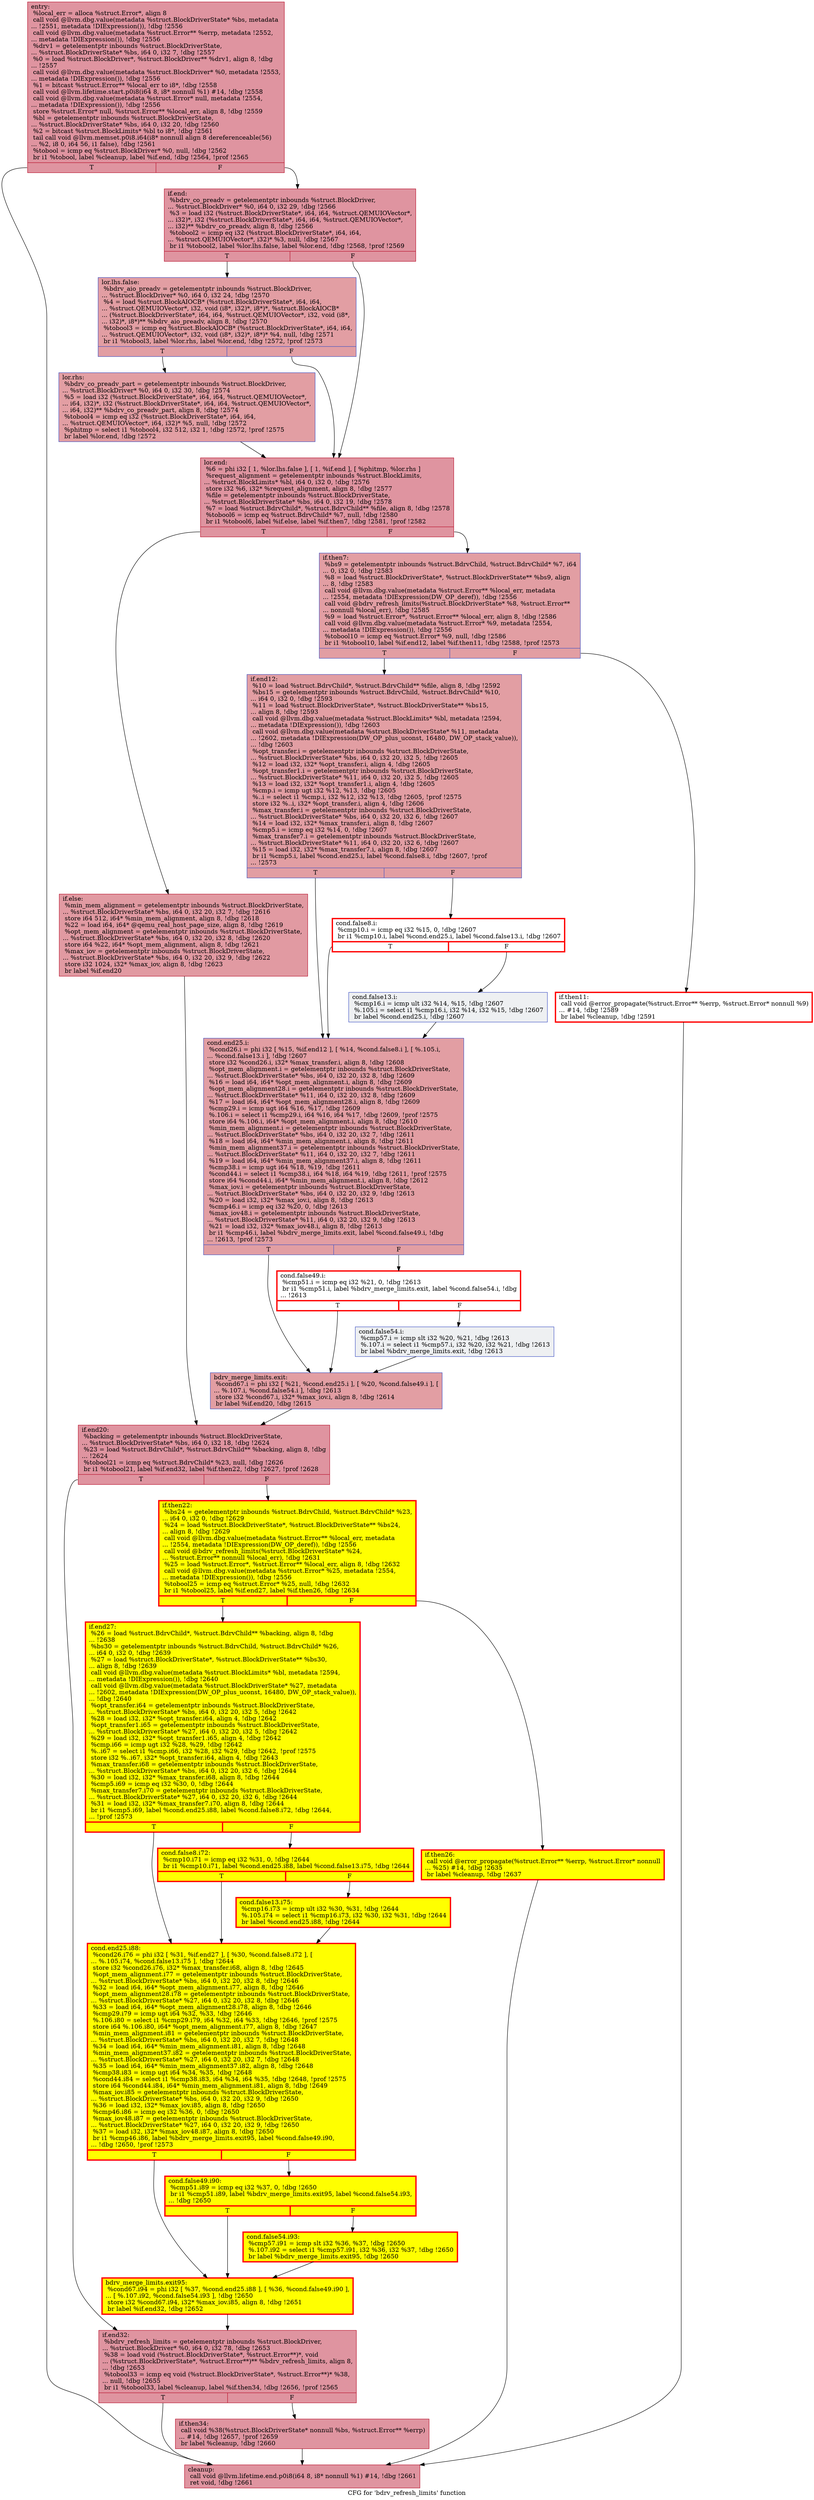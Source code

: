 digraph "CFG for 'bdrv_refresh_limits' function" {
	label="CFG for 'bdrv_refresh_limits' function";

	Node0x55cda4291dc0 [shape=record,color="#b70d28ff", style=filled, fillcolor="#b70d2870",label="{entry:\l  %local_err = alloca %struct.Error*, align 8\l  call void @llvm.dbg.value(metadata %struct.BlockDriverState* %bs, metadata\l... !2551, metadata !DIExpression()), !dbg !2556\l  call void @llvm.dbg.value(metadata %struct.Error** %errp, metadata !2552,\l... metadata !DIExpression()), !dbg !2556\l  %drv1 = getelementptr inbounds %struct.BlockDriverState,\l... %struct.BlockDriverState* %bs, i64 0, i32 7, !dbg !2557\l  %0 = load %struct.BlockDriver*, %struct.BlockDriver** %drv1, align 8, !dbg\l... !2557\l  call void @llvm.dbg.value(metadata %struct.BlockDriver* %0, metadata !2553,\l... metadata !DIExpression()), !dbg !2556\l  %1 = bitcast %struct.Error** %local_err to i8*, !dbg !2558\l  call void @llvm.lifetime.start.p0i8(i64 8, i8* nonnull %1) #14, !dbg !2558\l  call void @llvm.dbg.value(metadata %struct.Error* null, metadata !2554,\l... metadata !DIExpression()), !dbg !2556\l  store %struct.Error* null, %struct.Error** %local_err, align 8, !dbg !2559\l  %bl = getelementptr inbounds %struct.BlockDriverState,\l... %struct.BlockDriverState* %bs, i64 0, i32 20, !dbg !2560\l  %2 = bitcast %struct.BlockLimits* %bl to i8*, !dbg !2561\l  tail call void @llvm.memset.p0i8.i64(i8* nonnull align 8 dereferenceable(56)\l... %2, i8 0, i64 56, i1 false), !dbg !2561\l  %tobool = icmp eq %struct.BlockDriver* %0, null, !dbg !2562\l  br i1 %tobool, label %cleanup, label %if.end, !dbg !2564, !prof !2565\l|{<s0>T|<s1>F}}"];
	Node0x55cda4291dc0:s0 -> Node0x55cda429e560;
	Node0x55cda4291dc0:s1 -> Node0x55cda429e030;
	Node0x55cda429e030 [shape=record,color="#b70d28ff", style=filled, fillcolor="#b70d2870",label="{if.end:                                           \l  %bdrv_co_preadv = getelementptr inbounds %struct.BlockDriver,\l... %struct.BlockDriver* %0, i64 0, i32 29, !dbg !2566\l  %3 = load i32 (%struct.BlockDriverState*, i64, i64, %struct.QEMUIOVector*,\l... i32)*, i32 (%struct.BlockDriverState*, i64, i64, %struct.QEMUIOVector*,\l... i32)** %bdrv_co_preadv, align 8, !dbg !2566\l  %tobool2 = icmp eq i32 (%struct.BlockDriverState*, i64, i64,\l... %struct.QEMUIOVector*, i32)* %3, null, !dbg !2567\l  br i1 %tobool2, label %lor.lhs.false, label %lor.end, !dbg !2568, !prof !2569\l|{<s0>T|<s1>F}}"];
	Node0x55cda429e030:s0 -> Node0x55cda429e940;
	Node0x55cda429e030:s1 -> Node0x55cda429e860;
	Node0x55cda429e940 [shape=record,color="#3d50c3ff", style=filled, fillcolor="#be242e70",label="{lor.lhs.false:                                    \l  %bdrv_aio_preadv = getelementptr inbounds %struct.BlockDriver,\l... %struct.BlockDriver* %0, i64 0, i32 24, !dbg !2570\l  %4 = load %struct.BlockAIOCB* (%struct.BlockDriverState*, i64, i64,\l... %struct.QEMUIOVector*, i32, void (i8*, i32)*, i8*)*, %struct.BlockAIOCB*\l... (%struct.BlockDriverState*, i64, i64, %struct.QEMUIOVector*, i32, void (i8*,\l... i32)*, i8*)** %bdrv_aio_preadv, align 8, !dbg !2570\l  %tobool3 = icmp eq %struct.BlockAIOCB* (%struct.BlockDriverState*, i64, i64,\l... %struct.QEMUIOVector*, i32, void (i8*, i32)*, i8*)* %4, null, !dbg !2571\l  br i1 %tobool3, label %lor.rhs, label %lor.end, !dbg !2572, !prof !2573\l|{<s0>T|<s1>F}}"];
	Node0x55cda429e940:s0 -> Node0x55cda429e8d0;
	Node0x55cda429e940:s1 -> Node0x55cda429e860;
	Node0x55cda429e8d0 [shape=record,color="#3d50c3ff", style=filled, fillcolor="#be242e70",label="{lor.rhs:                                          \l  %bdrv_co_preadv_part = getelementptr inbounds %struct.BlockDriver,\l... %struct.BlockDriver* %0, i64 0, i32 30, !dbg !2574\l  %5 = load i32 (%struct.BlockDriverState*, i64, i64, %struct.QEMUIOVector*,\l... i64, i32)*, i32 (%struct.BlockDriverState*, i64, i64, %struct.QEMUIOVector*,\l... i64, i32)** %bdrv_co_preadv_part, align 8, !dbg !2574\l  %tobool4 = icmp eq i32 (%struct.BlockDriverState*, i64, i64,\l... %struct.QEMUIOVector*, i64, i32)* %5, null, !dbg !2572\l  %phitmp = select i1 %tobool4, i32 512, i32 1, !dbg !2572, !prof !2575\l  br label %lor.end, !dbg !2572\l}"];
	Node0x55cda429e8d0 -> Node0x55cda429e860;
	Node0x55cda429e860 [shape=record,color="#b70d28ff", style=filled, fillcolor="#b70d2870",label="{lor.end:                                          \l  %6 = phi i32 [ 1, %lor.lhs.false ], [ 1, %if.end ], [ %phitmp, %lor.rhs ]\l  %request_alignment = getelementptr inbounds %struct.BlockLimits,\l... %struct.BlockLimits* %bl, i64 0, i32 0, !dbg !2576\l  store i32 %6, i32* %request_alignment, align 8, !dbg !2577\l  %file = getelementptr inbounds %struct.BlockDriverState,\l... %struct.BlockDriverState* %bs, i64 0, i32 19, !dbg !2578\l  %7 = load %struct.BdrvChild*, %struct.BdrvChild** %file, align 8, !dbg !2578\l  %tobool6 = icmp eq %struct.BdrvChild* %7, null, !dbg !2580\l  br i1 %tobool6, label %if.else, label %if.then7, !dbg !2581, !prof !2582\l|{<s0>T|<s1>F}}"];
	Node0x55cda429e860:s0 -> Node0x55cda42a0780;
	Node0x55cda429e860:s1 -> Node0x55cda42a06a0;
	Node0x55cda42a06a0 [shape=record,color="#3d50c3ff", style=filled, fillcolor="#be242e70",label="{if.then7:                                         \l  %bs9 = getelementptr inbounds %struct.BdrvChild, %struct.BdrvChild* %7, i64\l... 0, i32 0, !dbg !2583\l  %8 = load %struct.BlockDriverState*, %struct.BlockDriverState** %bs9, align\l... 8, !dbg !2583\l  call void @llvm.dbg.value(metadata %struct.Error** %local_err, metadata\l... !2554, metadata !DIExpression(DW_OP_deref)), !dbg !2556\l  call void @bdrv_refresh_limits(%struct.BlockDriverState* %8, %struct.Error**\l... nonnull %local_err), !dbg !2585\l  %9 = load %struct.Error*, %struct.Error** %local_err, align 8, !dbg !2586\l  call void @llvm.dbg.value(metadata %struct.Error* %9, metadata !2554,\l... metadata !DIExpression()), !dbg !2556\l  %tobool10 = icmp eq %struct.Error* %9, null, !dbg !2586\l  br i1 %tobool10, label %if.end12, label %if.then11, !dbg !2588, !prof !2573\l|{<s0>T|<s1>F}}"];
	Node0x55cda42a06a0:s0 -> Node0x55cda42a1240;
	Node0x55cda42a06a0:s1 -> Node0x55cda42a11d0;
	Node0x55cda42a11d0 [shape=record,penwidth=3.0, color="red",label="{if.then11:                                        \l  call void @error_propagate(%struct.Error** %errp, %struct.Error* nonnull %9)\l... #14, !dbg !2589\l  br label %cleanup, !dbg !2591\l}"];
	Node0x55cda42a11d0 -> Node0x55cda429e560;
	Node0x55cda42a1240 [shape=record,color="#3d50c3ff", style=filled, fillcolor="#be242e70",label="{if.end12:                                         \l  %10 = load %struct.BdrvChild*, %struct.BdrvChild** %file, align 8, !dbg !2592\l  %bs15 = getelementptr inbounds %struct.BdrvChild, %struct.BdrvChild* %10,\l... i64 0, i32 0, !dbg !2593\l  %11 = load %struct.BlockDriverState*, %struct.BlockDriverState** %bs15,\l... align 8, !dbg !2593\l  call void @llvm.dbg.value(metadata %struct.BlockLimits* %bl, metadata !2594,\l... metadata !DIExpression()), !dbg !2603\l  call void @llvm.dbg.value(metadata %struct.BlockDriverState* %11, metadata\l... !2602, metadata !DIExpression(DW_OP_plus_uconst, 16480, DW_OP_stack_value)),\l... !dbg !2603\l  %opt_transfer.i = getelementptr inbounds %struct.BlockDriverState,\l... %struct.BlockDriverState* %bs, i64 0, i32 20, i32 5, !dbg !2605\l  %12 = load i32, i32* %opt_transfer.i, align 4, !dbg !2605\l  %opt_transfer1.i = getelementptr inbounds %struct.BlockDriverState,\l... %struct.BlockDriverState* %11, i64 0, i32 20, i32 5, !dbg !2605\l  %13 = load i32, i32* %opt_transfer1.i, align 4, !dbg !2605\l  %cmp.i = icmp ugt i32 %12, %13, !dbg !2605\l  %..i = select i1 %cmp.i, i32 %12, i32 %13, !dbg !2605, !prof !2575\l  store i32 %..i, i32* %opt_transfer.i, align 4, !dbg !2606\l  %max_transfer.i = getelementptr inbounds %struct.BlockDriverState,\l... %struct.BlockDriverState* %bs, i64 0, i32 20, i32 6, !dbg !2607\l  %14 = load i32, i32* %max_transfer.i, align 8, !dbg !2607\l  %cmp5.i = icmp eq i32 %14, 0, !dbg !2607\l  %max_transfer7.i = getelementptr inbounds %struct.BlockDriverState,\l... %struct.BlockDriverState* %11, i64 0, i32 20, i32 6, !dbg !2607\l  %15 = load i32, i32* %max_transfer7.i, align 8, !dbg !2607\l  br i1 %cmp5.i, label %cond.end25.i, label %cond.false8.i, !dbg !2607, !prof\l... !2573\l|{<s0>T|<s1>F}}"];
	Node0x55cda42a1240:s0 -> Node0x55cda4282cd0;
	Node0x55cda42a1240:s1 -> Node0x55cda428f5b0;
	Node0x55cda428f5b0 [shape=record,penwidth=3.0, color="red",label="{cond.false8.i:                                    \l  %cmp10.i = icmp eq i32 %15, 0, !dbg !2607\l  br i1 %cmp10.i, label %cond.end25.i, label %cond.false13.i, !dbg !2607\l|{<s0>T|<s1>F}}"];
	Node0x55cda428f5b0:s0 -> Node0x55cda4282cd0;
	Node0x55cda428f5b0:s1 -> Node0x55cda4607f70;
	Node0x55cda4607f70 [shape=record,color="#3d50c3ff", style=filled, fillcolor="#d9dce170",label="{cond.false13.i:                                   \l  %cmp16.i = icmp ult i32 %14, %15, !dbg !2607\l  %.105.i = select i1 %cmp16.i, i32 %14, i32 %15, !dbg !2607\l  br label %cond.end25.i, !dbg !2607\l}"];
	Node0x55cda4607f70 -> Node0x55cda4282cd0;
	Node0x55cda4282cd0 [shape=record,color="#3d50c3ff", style=filled, fillcolor="#be242e70",label="{cond.end25.i:                                     \l  %cond26.i = phi i32 [ %15, %if.end12 ], [ %14, %cond.false8.i ], [ %.105.i,\l... %cond.false13.i ], !dbg !2607\l  store i32 %cond26.i, i32* %max_transfer.i, align 8, !dbg !2608\l  %opt_mem_alignment.i = getelementptr inbounds %struct.BlockDriverState,\l... %struct.BlockDriverState* %bs, i64 0, i32 20, i32 8, !dbg !2609\l  %16 = load i64, i64* %opt_mem_alignment.i, align 8, !dbg !2609\l  %opt_mem_alignment28.i = getelementptr inbounds %struct.BlockDriverState,\l... %struct.BlockDriverState* %11, i64 0, i32 20, i32 8, !dbg !2609\l  %17 = load i64, i64* %opt_mem_alignment28.i, align 8, !dbg !2609\l  %cmp29.i = icmp ugt i64 %16, %17, !dbg !2609\l  %.106.i = select i1 %cmp29.i, i64 %16, i64 %17, !dbg !2609, !prof !2575\l  store i64 %.106.i, i64* %opt_mem_alignment.i, align 8, !dbg !2610\l  %min_mem_alignment.i = getelementptr inbounds %struct.BlockDriverState,\l... %struct.BlockDriverState* %bs, i64 0, i32 20, i32 7, !dbg !2611\l  %18 = load i64, i64* %min_mem_alignment.i, align 8, !dbg !2611\l  %min_mem_alignment37.i = getelementptr inbounds %struct.BlockDriverState,\l... %struct.BlockDriverState* %11, i64 0, i32 20, i32 7, !dbg !2611\l  %19 = load i64, i64* %min_mem_alignment37.i, align 8, !dbg !2611\l  %cmp38.i = icmp ugt i64 %18, %19, !dbg !2611\l  %cond44.i = select i1 %cmp38.i, i64 %18, i64 %19, !dbg !2611, !prof !2575\l  store i64 %cond44.i, i64* %min_mem_alignment.i, align 8, !dbg !2612\l  %max_iov.i = getelementptr inbounds %struct.BlockDriverState,\l... %struct.BlockDriverState* %bs, i64 0, i32 20, i32 9, !dbg !2613\l  %20 = load i32, i32* %max_iov.i, align 8, !dbg !2613\l  %cmp46.i = icmp eq i32 %20, 0, !dbg !2613\l  %max_iov48.i = getelementptr inbounds %struct.BlockDriverState,\l... %struct.BlockDriverState* %11, i64 0, i32 20, i32 9, !dbg !2613\l  %21 = load i32, i32* %max_iov48.i, align 8, !dbg !2613\l  br i1 %cmp46.i, label %bdrv_merge_limits.exit, label %cond.false49.i, !dbg\l... !2613, !prof !2573\l|{<s0>T|<s1>F}}"];
	Node0x55cda4282cd0:s0 -> Node0x55cda45fae80;
	Node0x55cda4282cd0:s1 -> Node0x55cda453fd40;
	Node0x55cda453fd40 [shape=record,penwidth=3.0, color="red",label="{cond.false49.i:                                   \l  %cmp51.i = icmp eq i32 %21, 0, !dbg !2613\l  br i1 %cmp51.i, label %bdrv_merge_limits.exit, label %cond.false54.i, !dbg\l... !2613\l|{<s0>T|<s1>F}}"];
	Node0x55cda453fd40:s0 -> Node0x55cda45fae80;
	Node0x55cda453fd40:s1 -> Node0x55cda4613600;
	Node0x55cda4613600 [shape=record,color="#3d50c3ff", style=filled, fillcolor="#d9dce170",label="{cond.false54.i:                                   \l  %cmp57.i = icmp slt i32 %20, %21, !dbg !2613\l  %.107.i = select i1 %cmp57.i, i32 %20, i32 %21, !dbg !2613\l  br label %bdrv_merge_limits.exit, !dbg !2613\l}"];
	Node0x55cda4613600 -> Node0x55cda45fae80;
	Node0x55cda45fae80 [shape=record,color="#3d50c3ff", style=filled, fillcolor="#be242e70",label="{bdrv_merge_limits.exit:                           \l  %cond67.i = phi i32 [ %21, %cond.end25.i ], [ %20, %cond.false49.i ], [\l... %.107.i, %cond.false54.i ], !dbg !2613\l  store i32 %cond67.i, i32* %max_iov.i, align 8, !dbg !2614\l  br label %if.end20, !dbg !2615\l}"];
	Node0x55cda45fae80 -> Node0x55cda42a0710;
	Node0x55cda42a0780 [shape=record,color="#b70d28ff", style=filled, fillcolor="#bb1b2c70",label="{if.else:                                          \l  %min_mem_alignment = getelementptr inbounds %struct.BlockDriverState,\l... %struct.BlockDriverState* %bs, i64 0, i32 20, i32 7, !dbg !2616\l  store i64 512, i64* %min_mem_alignment, align 8, !dbg !2618\l  %22 = load i64, i64* @qemu_real_host_page_size, align 8, !dbg !2619\l  %opt_mem_alignment = getelementptr inbounds %struct.BlockDriverState,\l... %struct.BlockDriverState* %bs, i64 0, i32 20, i32 8, !dbg !2620\l  store i64 %22, i64* %opt_mem_alignment, align 8, !dbg !2621\l  %max_iov = getelementptr inbounds %struct.BlockDriverState,\l... %struct.BlockDriverState* %bs, i64 0, i32 20, i32 9, !dbg !2622\l  store i32 1024, i32* %max_iov, align 8, !dbg !2623\l  br label %if.end20\l}"];
	Node0x55cda42a0780 -> Node0x55cda42a0710;
	Node0x55cda42a0710 [shape=record,color="#b70d28ff", style=filled, fillcolor="#b70d2870",label="{if.end20:                                         \l  %backing = getelementptr inbounds %struct.BlockDriverState,\l... %struct.BlockDriverState* %bs, i64 0, i32 18, !dbg !2624\l  %23 = load %struct.BdrvChild*, %struct.BdrvChild** %backing, align 8, !dbg\l... !2624\l  %tobool21 = icmp eq %struct.BdrvChild* %23, null, !dbg !2626\l  br i1 %tobool21, label %if.end32, label %if.then22, !dbg !2627, !prof !2628\l|{<s0>T|<s1>F}}"];
	Node0x55cda42a0710:s0 -> Node0x55cda42a1ba0;
	Node0x55cda42a0710:s1 -> Node0x55cda4287f50;
	Node0x55cda4287f50 [shape=record,penwidth=3.0, style="filled", color="red", fillcolor="yellow",label="{if.then22:                                        \l  %bs24 = getelementptr inbounds %struct.BdrvChild, %struct.BdrvChild* %23,\l... i64 0, i32 0, !dbg !2629\l  %24 = load %struct.BlockDriverState*, %struct.BlockDriverState** %bs24,\l... align 8, !dbg !2629\l  call void @llvm.dbg.value(metadata %struct.Error** %local_err, metadata\l... !2554, metadata !DIExpression(DW_OP_deref)), !dbg !2556\l  call void @bdrv_refresh_limits(%struct.BlockDriverState* %24,\l... %struct.Error** nonnull %local_err), !dbg !2631\l  %25 = load %struct.Error*, %struct.Error** %local_err, align 8, !dbg !2632\l  call void @llvm.dbg.value(metadata %struct.Error* %25, metadata !2554,\l... metadata !DIExpression()), !dbg !2556\l  %tobool25 = icmp eq %struct.Error* %25, null, !dbg !2632\l  br i1 %tobool25, label %if.end27, label %if.then26, !dbg !2634\l|{<s0>T|<s1>F}}"];
	Node0x55cda4287f50:s0 -> Node0x55cda42a7810;
	Node0x55cda4287f50:s1 -> Node0x55cda42a77c0;
	Node0x55cda42a77c0 [shape=record,penwidth=3.0, style="filled", color="red", fillcolor="yellow",label="{if.then26:                                        \l  call void @error_propagate(%struct.Error** %errp, %struct.Error* nonnull\l... %25) #14, !dbg !2635\l  br label %cleanup, !dbg !2637\l}"];
	Node0x55cda42a77c0 -> Node0x55cda429e560;
	Node0x55cda42a7810 [shape=record,penwidth=3.0, style="filled", color="red", fillcolor="yellow",label="{if.end27:                                         \l  %26 = load %struct.BdrvChild*, %struct.BdrvChild** %backing, align 8, !dbg\l... !2638\l  %bs30 = getelementptr inbounds %struct.BdrvChild, %struct.BdrvChild* %26,\l... i64 0, i32 0, !dbg !2639\l  %27 = load %struct.BlockDriverState*, %struct.BlockDriverState** %bs30,\l... align 8, !dbg !2639\l  call void @llvm.dbg.value(metadata %struct.BlockLimits* %bl, metadata !2594,\l... metadata !DIExpression()), !dbg !2640\l  call void @llvm.dbg.value(metadata %struct.BlockDriverState* %27, metadata\l... !2602, metadata !DIExpression(DW_OP_plus_uconst, 16480, DW_OP_stack_value)),\l... !dbg !2640\l  %opt_transfer.i64 = getelementptr inbounds %struct.BlockDriverState,\l... %struct.BlockDriverState* %bs, i64 0, i32 20, i32 5, !dbg !2642\l  %28 = load i32, i32* %opt_transfer.i64, align 4, !dbg !2642\l  %opt_transfer1.i65 = getelementptr inbounds %struct.BlockDriverState,\l... %struct.BlockDriverState* %27, i64 0, i32 20, i32 5, !dbg !2642\l  %29 = load i32, i32* %opt_transfer1.i65, align 4, !dbg !2642\l  %cmp.i66 = icmp ugt i32 %28, %29, !dbg !2642\l  %..i67 = select i1 %cmp.i66, i32 %28, i32 %29, !dbg !2642, !prof !2575\l  store i32 %..i67, i32* %opt_transfer.i64, align 4, !dbg !2643\l  %max_transfer.i68 = getelementptr inbounds %struct.BlockDriverState,\l... %struct.BlockDriverState* %bs, i64 0, i32 20, i32 6, !dbg !2644\l  %30 = load i32, i32* %max_transfer.i68, align 8, !dbg !2644\l  %cmp5.i69 = icmp eq i32 %30, 0, !dbg !2644\l  %max_transfer7.i70 = getelementptr inbounds %struct.BlockDriverState,\l... %struct.BlockDriverState* %27, i64 0, i32 20, i32 6, !dbg !2644\l  %31 = load i32, i32* %max_transfer7.i70, align 8, !dbg !2644\l  br i1 %cmp5.i69, label %cond.end25.i88, label %cond.false8.i72, !dbg !2644,\l... !prof !2573\l|{<s0>T|<s1>F}}"];
	Node0x55cda42a7810:s0 -> Node0x55cda4447930;
	Node0x55cda42a7810:s1 -> Node0x55cda44531b0;
	Node0x55cda44531b0 [shape=record,penwidth=3.0, style="filled", color="red", fillcolor="yellow",label="{cond.false8.i72:                                  \l  %cmp10.i71 = icmp eq i32 %31, 0, !dbg !2644\l  br i1 %cmp10.i71, label %cond.end25.i88, label %cond.false13.i75, !dbg !2644\l|{<s0>T|<s1>F}}"];
	Node0x55cda44531b0:s0 -> Node0x55cda4447930;
	Node0x55cda44531b0:s1 -> Node0x55cda44f46f0;
	Node0x55cda44f46f0 [shape=record,penwidth=3.0, style="filled", color="red", fillcolor="yellow",label="{cond.false13.i75:                                 \l  %cmp16.i73 = icmp ult i32 %30, %31, !dbg !2644\l  %.105.i74 = select i1 %cmp16.i73, i32 %30, i32 %31, !dbg !2644\l  br label %cond.end25.i88, !dbg !2644\l}"];
	Node0x55cda44f46f0 -> Node0x55cda4447930;
	Node0x55cda4447930 [shape=record,penwidth=3.0, style="filled", color="red", fillcolor="yellow",label="{cond.end25.i88:                                   \l  %cond26.i76 = phi i32 [ %31, %if.end27 ], [ %30, %cond.false8.i72 ], [\l... %.105.i74, %cond.false13.i75 ], !dbg !2644\l  store i32 %cond26.i76, i32* %max_transfer.i68, align 8, !dbg !2645\l  %opt_mem_alignment.i77 = getelementptr inbounds %struct.BlockDriverState,\l... %struct.BlockDriverState* %bs, i64 0, i32 20, i32 8, !dbg !2646\l  %32 = load i64, i64* %opt_mem_alignment.i77, align 8, !dbg !2646\l  %opt_mem_alignment28.i78 = getelementptr inbounds %struct.BlockDriverState,\l... %struct.BlockDriverState* %27, i64 0, i32 20, i32 8, !dbg !2646\l  %33 = load i64, i64* %opt_mem_alignment28.i78, align 8, !dbg !2646\l  %cmp29.i79 = icmp ugt i64 %32, %33, !dbg !2646\l  %.106.i80 = select i1 %cmp29.i79, i64 %32, i64 %33, !dbg !2646, !prof !2575\l  store i64 %.106.i80, i64* %opt_mem_alignment.i77, align 8, !dbg !2647\l  %min_mem_alignment.i81 = getelementptr inbounds %struct.BlockDriverState,\l... %struct.BlockDriverState* %bs, i64 0, i32 20, i32 7, !dbg !2648\l  %34 = load i64, i64* %min_mem_alignment.i81, align 8, !dbg !2648\l  %min_mem_alignment37.i82 = getelementptr inbounds %struct.BlockDriverState,\l... %struct.BlockDriverState* %27, i64 0, i32 20, i32 7, !dbg !2648\l  %35 = load i64, i64* %min_mem_alignment37.i82, align 8, !dbg !2648\l  %cmp38.i83 = icmp ugt i64 %34, %35, !dbg !2648\l  %cond44.i84 = select i1 %cmp38.i83, i64 %34, i64 %35, !dbg !2648, !prof !2575\l  store i64 %cond44.i84, i64* %min_mem_alignment.i81, align 8, !dbg !2649\l  %max_iov.i85 = getelementptr inbounds %struct.BlockDriverState,\l... %struct.BlockDriverState* %bs, i64 0, i32 20, i32 9, !dbg !2650\l  %36 = load i32, i32* %max_iov.i85, align 8, !dbg !2650\l  %cmp46.i86 = icmp eq i32 %36, 0, !dbg !2650\l  %max_iov48.i87 = getelementptr inbounds %struct.BlockDriverState,\l... %struct.BlockDriverState* %27, i64 0, i32 20, i32 9, !dbg !2650\l  %37 = load i32, i32* %max_iov48.i87, align 8, !dbg !2650\l  br i1 %cmp46.i86, label %bdrv_merge_limits.exit95, label %cond.false49.i90,\l... !dbg !2650, !prof !2573\l|{<s0>T|<s1>F}}"];
	Node0x55cda4447930:s0 -> Node0x55cda443ab90;
	Node0x55cda4447930:s1 -> Node0x55cda4525e10;
	Node0x55cda4525e10 [shape=record,penwidth=3.0, style="filled", color="red", fillcolor="yellow",label="{cond.false49.i90:                                 \l  %cmp51.i89 = icmp eq i32 %37, 0, !dbg !2650\l  br i1 %cmp51.i89, label %bdrv_merge_limits.exit95, label %cond.false54.i93,\l... !dbg !2650\l|{<s0>T|<s1>F}}"];
	Node0x55cda4525e10:s0 -> Node0x55cda443ab90;
	Node0x55cda4525e10:s1 -> Node0x55cda443abe0;
	Node0x55cda443abe0 [shape=record,penwidth=3.0, style="filled", color="red", fillcolor="yellow",label="{cond.false54.i93:                                 \l  %cmp57.i91 = icmp slt i32 %36, %37, !dbg !2650\l  %.107.i92 = select i1 %cmp57.i91, i32 %36, i32 %37, !dbg !2650\l  br label %bdrv_merge_limits.exit95, !dbg !2650\l}"];
	Node0x55cda443abe0 -> Node0x55cda443ab90;
	Node0x55cda443ab90 [shape=record,penwidth=3.0, style="filled", color="red", fillcolor="yellow",label="{bdrv_merge_limits.exit95:                         \l  %cond67.i94 = phi i32 [ %37, %cond.end25.i88 ], [ %36, %cond.false49.i90 ],\l... [ %.107.i92, %cond.false54.i93 ], !dbg !2650\l  store i32 %cond67.i94, i32* %max_iov.i85, align 8, !dbg !2651\l  br label %if.end32, !dbg !2652\l}"];
	Node0x55cda443ab90 -> Node0x55cda42a1ba0;
	Node0x55cda42a1ba0 [shape=record,color="#b70d28ff", style=filled, fillcolor="#b70d2870",label="{if.end32:                                         \l  %bdrv_refresh_limits = getelementptr inbounds %struct.BlockDriver,\l... %struct.BlockDriver* %0, i64 0, i32 78, !dbg !2653\l  %38 = load void (%struct.BlockDriverState*, %struct.Error**)*, void\l... (%struct.BlockDriverState*, %struct.Error**)** %bdrv_refresh_limits, align 8,\l... !dbg !2653\l  %tobool33 = icmp eq void (%struct.BlockDriverState*, %struct.Error**)* %38,\l... null, !dbg !2655\l  br i1 %tobool33, label %cleanup, label %if.then34, !dbg !2656, !prof !2565\l|{<s0>T|<s1>F}}"];
	Node0x55cda42a1ba0:s0 -> Node0x55cda429e560;
	Node0x55cda42a1ba0:s1 -> Node0x55cda42a8870;
	Node0x55cda42a8870 [shape=record,color="#b70d28ff", style=filled, fillcolor="#b70d2870",label="{if.then34:                                        \l  call void %38(%struct.BlockDriverState* nonnull %bs, %struct.Error** %errp)\l... #14, !dbg !2657, !prof !2659\l  br label %cleanup, !dbg !2660\l}"];
	Node0x55cda42a8870 -> Node0x55cda429e560;
	Node0x55cda429e560 [shape=record,color="#b70d28ff", style=filled, fillcolor="#b70d2870",label="{cleanup:                                          \l  call void @llvm.lifetime.end.p0i8(i64 8, i8* nonnull %1) #14, !dbg !2661\l  ret void, !dbg !2661\l}"];
}
